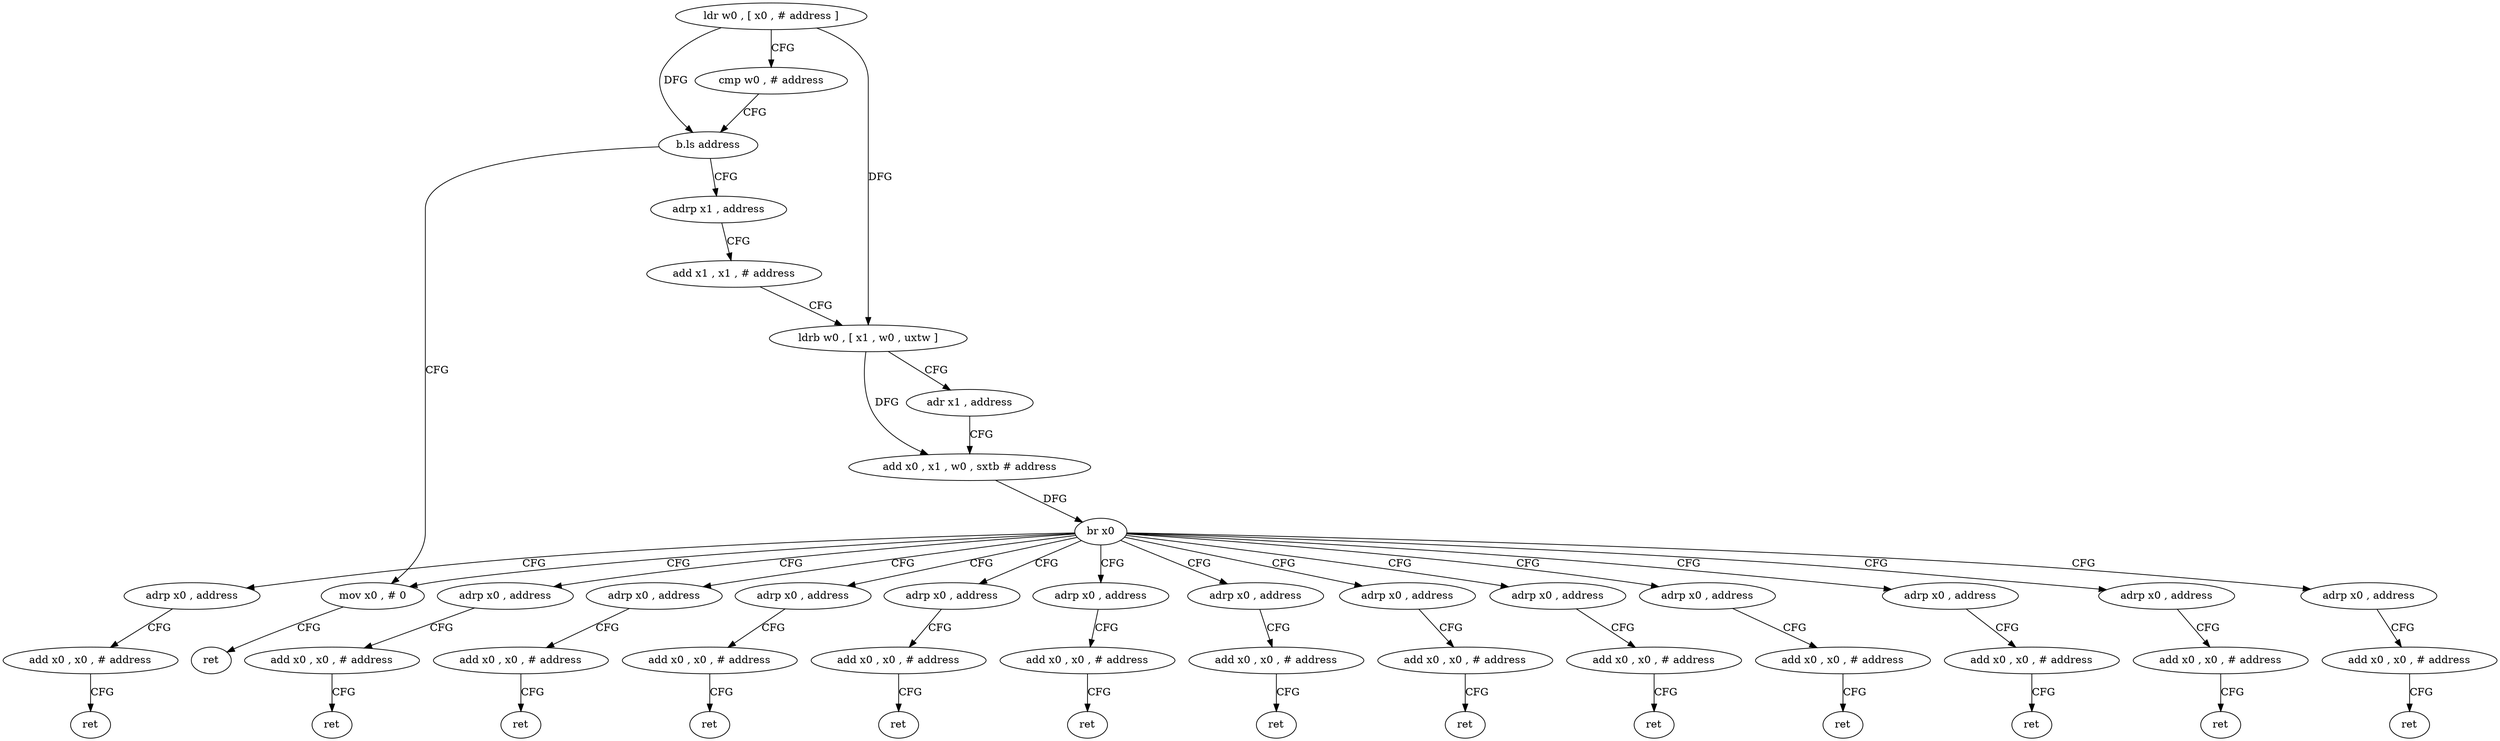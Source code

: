 digraph "func" {
"140904" [label = "ldr w0 , [ x0 , # address ]" ]
"140908" [label = "cmp w0 , # address" ]
"140912" [label = "b.ls address" ]
"140928" [label = "adrp x1 , address" ]
"140916" [label = "mov x0 , # 0" ]
"140932" [label = "add x1 , x1 , # address" ]
"140936" [label = "ldrb w0 , [ x1 , w0 , uxtw ]" ]
"140940" [label = "adr x1 , address" ]
"140944" [label = "add x0 , x1 , w0 , sxtb # address" ]
"140948" [label = "br x0" ]
"140952" [label = "adrp x0 , address" ]
"140968" [label = "adrp x0 , address" ]
"140984" [label = "adrp x0 , address" ]
"141000" [label = "adrp x0 , address" ]
"141016" [label = "adrp x0 , address" ]
"141032" [label = "adrp x0 , address" ]
"141048" [label = "adrp x0 , address" ]
"141064" [label = "adrp x0 , address" ]
"141080" [label = "adrp x0 , address" ]
"141096" [label = "adrp x0 , address" ]
"141112" [label = "adrp x0 , address" ]
"141128" [label = "adrp x0 , address" ]
"141144" [label = "adrp x0 , address" ]
"140920" [label = "ret" ]
"140956" [label = "add x0 , x0 , # address" ]
"140960" [label = "ret" ]
"140972" [label = "add x0 , x0 , # address" ]
"140976" [label = "ret" ]
"140988" [label = "add x0 , x0 , # address" ]
"140992" [label = "ret" ]
"141004" [label = "add x0 , x0 , # address" ]
"141008" [label = "ret" ]
"141020" [label = "add x0 , x0 , # address" ]
"141024" [label = "ret" ]
"141036" [label = "add x0 , x0 , # address" ]
"141040" [label = "ret" ]
"141052" [label = "add x0 , x0 , # address" ]
"141056" [label = "ret" ]
"141068" [label = "add x0 , x0 , # address" ]
"141072" [label = "ret" ]
"141084" [label = "add x0 , x0 , # address" ]
"141088" [label = "ret" ]
"141100" [label = "add x0 , x0 , # address" ]
"141104" [label = "ret" ]
"141116" [label = "add x0 , x0 , # address" ]
"141120" [label = "ret" ]
"141132" [label = "add x0 , x0 , # address" ]
"141136" [label = "ret" ]
"141148" [label = "add x0 , x0 , # address" ]
"141152" [label = "ret" ]
"140904" -> "140908" [ label = "CFG" ]
"140904" -> "140912" [ label = "DFG" ]
"140904" -> "140936" [ label = "DFG" ]
"140908" -> "140912" [ label = "CFG" ]
"140912" -> "140928" [ label = "CFG" ]
"140912" -> "140916" [ label = "CFG" ]
"140928" -> "140932" [ label = "CFG" ]
"140916" -> "140920" [ label = "CFG" ]
"140932" -> "140936" [ label = "CFG" ]
"140936" -> "140940" [ label = "CFG" ]
"140936" -> "140944" [ label = "DFG" ]
"140940" -> "140944" [ label = "CFG" ]
"140944" -> "140948" [ label = "DFG" ]
"140948" -> "140916" [ label = "CFG" ]
"140948" -> "140952" [ label = "CFG" ]
"140948" -> "140968" [ label = "CFG" ]
"140948" -> "140984" [ label = "CFG" ]
"140948" -> "141000" [ label = "CFG" ]
"140948" -> "141016" [ label = "CFG" ]
"140948" -> "141032" [ label = "CFG" ]
"140948" -> "141048" [ label = "CFG" ]
"140948" -> "141064" [ label = "CFG" ]
"140948" -> "141080" [ label = "CFG" ]
"140948" -> "141096" [ label = "CFG" ]
"140948" -> "141112" [ label = "CFG" ]
"140948" -> "141128" [ label = "CFG" ]
"140948" -> "141144" [ label = "CFG" ]
"140952" -> "140956" [ label = "CFG" ]
"140968" -> "140972" [ label = "CFG" ]
"140984" -> "140988" [ label = "CFG" ]
"141000" -> "141004" [ label = "CFG" ]
"141016" -> "141020" [ label = "CFG" ]
"141032" -> "141036" [ label = "CFG" ]
"141048" -> "141052" [ label = "CFG" ]
"141064" -> "141068" [ label = "CFG" ]
"141080" -> "141084" [ label = "CFG" ]
"141096" -> "141100" [ label = "CFG" ]
"141112" -> "141116" [ label = "CFG" ]
"141128" -> "141132" [ label = "CFG" ]
"141144" -> "141148" [ label = "CFG" ]
"140956" -> "140960" [ label = "CFG" ]
"140972" -> "140976" [ label = "CFG" ]
"140988" -> "140992" [ label = "CFG" ]
"141004" -> "141008" [ label = "CFG" ]
"141020" -> "141024" [ label = "CFG" ]
"141036" -> "141040" [ label = "CFG" ]
"141052" -> "141056" [ label = "CFG" ]
"141068" -> "141072" [ label = "CFG" ]
"141084" -> "141088" [ label = "CFG" ]
"141100" -> "141104" [ label = "CFG" ]
"141116" -> "141120" [ label = "CFG" ]
"141132" -> "141136" [ label = "CFG" ]
"141148" -> "141152" [ label = "CFG" ]
}
